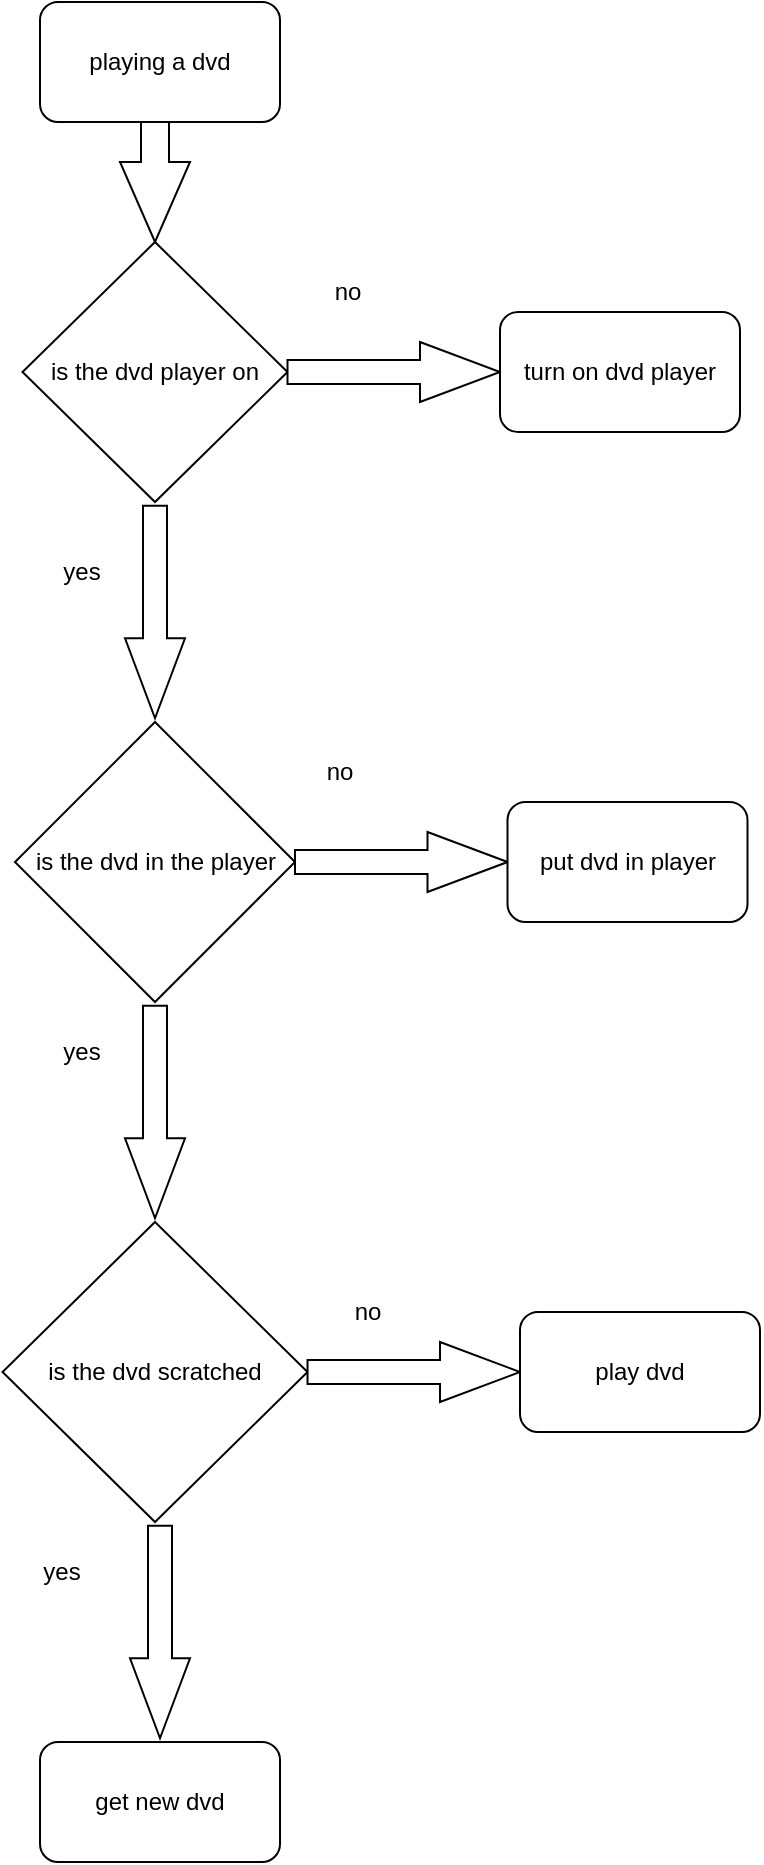 <mxfile version="17.4.6" type="device"><diagram id="qC5219f3HNJQ0IhCqxag" name="Page-1"><mxGraphModel dx="1040" dy="539" grid="1" gridSize="10" guides="1" tooltips="1" connect="1" arrows="1" fold="1" page="1" pageScale="1" pageWidth="850" pageHeight="1100" math="0" shadow="0"><root><mxCell id="0"/><mxCell id="1" parent="0"/><mxCell id="JB4OSHB9JByO0UMLllBH-3" value="playing a dvd" style="text;html=1;strokeColor=none;fillColor=none;align=center;verticalAlign=middle;whiteSpace=wrap;rounded=0;" vertex="1" parent="1"><mxGeometry x="380" y="10" width="60" height="30" as="geometry"/></mxCell><mxCell id="JB4OSHB9JByO0UMLllBH-5" value="playing a dvd" style="rounded=1;whiteSpace=wrap;html=1;" vertex="1" parent="1"><mxGeometry x="350" width="120" height="60" as="geometry"/></mxCell><mxCell id="JB4OSHB9JByO0UMLllBH-6" value="" style="html=1;shadow=0;dashed=0;align=center;verticalAlign=middle;shape=mxgraph.arrows2.arrow;dy=0.6;dx=40;direction=south;notch=0;" vertex="1" parent="1"><mxGeometry x="390" y="60" width="35" height="60" as="geometry"/></mxCell><mxCell id="JB4OSHB9JByO0UMLllBH-7" value="is the dvd player on" style="rhombus;whiteSpace=wrap;html=1;" vertex="1" parent="1"><mxGeometry x="341.25" y="120" width="132.5" height="130" as="geometry"/></mxCell><mxCell id="JB4OSHB9JByO0UMLllBH-8" value="" style="html=1;shadow=0;dashed=0;align=center;verticalAlign=middle;shape=mxgraph.arrows2.arrow;dy=0.6;dx=40;notch=0;" vertex="1" parent="1"><mxGeometry x="473.75" y="170" width="106.25" height="30" as="geometry"/></mxCell><mxCell id="JB4OSHB9JByO0UMLllBH-9" value="" style="html=1;shadow=0;dashed=0;align=center;verticalAlign=middle;shape=mxgraph.arrows2.arrow;dy=0.6;dx=40;notch=0;fontStyle=1;rotation=90;" vertex="1" parent="1"><mxGeometry x="354.38" y="290" width="106.25" height="30" as="geometry"/></mxCell><mxCell id="JB4OSHB9JByO0UMLllBH-11" value="yes" style="text;html=1;strokeColor=none;fillColor=none;align=center;verticalAlign=middle;whiteSpace=wrap;rounded=0;" vertex="1" parent="1"><mxGeometry x="341.25" y="270" width="60" height="30" as="geometry"/></mxCell><mxCell id="JB4OSHB9JByO0UMLllBH-12" value="no" style="text;html=1;strokeColor=none;fillColor=none;align=center;verticalAlign=middle;whiteSpace=wrap;rounded=0;" vertex="1" parent="1"><mxGeometry x="473.75" y="130" width="60" height="30" as="geometry"/></mxCell><mxCell id="JB4OSHB9JByO0UMLllBH-13" value="turn on dvd player" style="rounded=1;whiteSpace=wrap;html=1;" vertex="1" parent="1"><mxGeometry x="580" y="155" width="120" height="60" as="geometry"/></mxCell><mxCell id="JB4OSHB9JByO0UMLllBH-15" value="is the dvd in the player&lt;span style=&quot;color: rgba(0 , 0 , 0 , 0) ; font-family: monospace ; font-size: 0px&quot;&gt;%3CmxGraphModel%3E%3Croot%3E%3CmxCell%20id%3D%220%22%2F%3E%3CmxCell%20id%3D%221%22%20parent%3D%220%22%2F%3E%3CmxCell%20id%3D%222%22%20value%3D%22%22%20style%3D%22html%3D1%3Bshadow%3D0%3Bdashed%3D0%3Balign%3Dcenter%3BverticalAlign%3Dmiddle%3Bshape%3Dmxgraph.arrows2.arrow%3Bdy%3D0.6%3Bdx%3D40%3Bnotch%3D0%3B%22%20vertex%3D%221%22%20parent%3D%221%22%3E%3CmxGeometry%20x%3D%22473.75%22%20y%3D%22170%22%20width%3D%22106.25%22%20height%3D%2230%22%20as%3D%22geometry%22%2F%3E%3C%2FmxCell%3E%3C%2Froot%3E%3C%2FmxGraphModel%3E&lt;/span&gt;" style="rhombus;whiteSpace=wrap;html=1;" vertex="1" parent="1"><mxGeometry x="337.5" y="360" width="140" height="140" as="geometry"/></mxCell><mxCell id="JB4OSHB9JByO0UMLllBH-16" value="" style="html=1;shadow=0;dashed=0;align=center;verticalAlign=middle;shape=mxgraph.arrows2.arrow;dy=0.6;dx=40;notch=0;" vertex="1" parent="1"><mxGeometry x="477.5" y="415" width="106.25" height="30" as="geometry"/></mxCell><mxCell id="JB4OSHB9JByO0UMLllBH-17" value="" style="html=1;shadow=0;dashed=0;align=center;verticalAlign=middle;shape=mxgraph.arrows2.arrow;dy=0.6;dx=40;notch=0;rotation=90;" vertex="1" parent="1"><mxGeometry x="354.38" y="540" width="106.25" height="30" as="geometry"/></mxCell><mxCell id="JB4OSHB9JByO0UMLllBH-18" value="no" style="text;html=1;strokeColor=none;fillColor=none;align=center;verticalAlign=middle;whiteSpace=wrap;rounded=0;" vertex="1" parent="1"><mxGeometry x="470" y="370" width="60" height="30" as="geometry"/></mxCell><mxCell id="JB4OSHB9JByO0UMLllBH-19" value="yes" style="text;html=1;strokeColor=none;fillColor=none;align=center;verticalAlign=middle;whiteSpace=wrap;rounded=0;" vertex="1" parent="1"><mxGeometry x="341.25" y="510" width="60" height="30" as="geometry"/></mxCell><mxCell id="JB4OSHB9JByO0UMLllBH-20" value="put dvd in player" style="rounded=1;whiteSpace=wrap;html=1;" vertex="1" parent="1"><mxGeometry x="583.75" y="400" width="120" height="60" as="geometry"/></mxCell><mxCell id="JB4OSHB9JByO0UMLllBH-21" value="is the dvd scratched" style="rhombus;whiteSpace=wrap;html=1;" vertex="1" parent="1"><mxGeometry x="331.26" y="610" width="152.5" height="150" as="geometry"/></mxCell><mxCell id="JB4OSHB9JByO0UMLllBH-22" value="" style="html=1;shadow=0;dashed=0;align=center;verticalAlign=middle;shape=mxgraph.arrows2.arrow;dy=0.6;dx=40;notch=0;" vertex="1" parent="1"><mxGeometry x="483.76" y="670" width="106.25" height="30" as="geometry"/></mxCell><mxCell id="JB4OSHB9JByO0UMLllBH-23" value="" style="html=1;shadow=0;dashed=0;align=center;verticalAlign=middle;shape=mxgraph.arrows2.arrow;dy=0.6;dx=40;notch=0;rotation=90;" vertex="1" parent="1"><mxGeometry x="356.88" y="800" width="106.25" height="30" as="geometry"/></mxCell><mxCell id="JB4OSHB9JByO0UMLllBH-24" value="no" style="text;html=1;strokeColor=none;fillColor=none;align=center;verticalAlign=middle;whiteSpace=wrap;rounded=0;" vertex="1" parent="1"><mxGeometry x="483.76" y="640" width="60" height="30" as="geometry"/></mxCell><mxCell id="JB4OSHB9JByO0UMLllBH-25" value="yes" style="text;html=1;strokeColor=none;fillColor=none;align=center;verticalAlign=middle;whiteSpace=wrap;rounded=0;" vertex="1" parent="1"><mxGeometry x="331.26" y="770" width="60" height="30" as="geometry"/></mxCell><mxCell id="JB4OSHB9JByO0UMLllBH-26" value="play dvd" style="rounded=1;whiteSpace=wrap;html=1;" vertex="1" parent="1"><mxGeometry x="590" y="655" width="120" height="60" as="geometry"/></mxCell><mxCell id="JB4OSHB9JByO0UMLllBH-27" value="get new dvd" style="rounded=1;whiteSpace=wrap;html=1;" vertex="1" parent="1"><mxGeometry x="350.01" y="870" width="120" height="60" as="geometry"/></mxCell></root></mxGraphModel></diagram></mxfile>